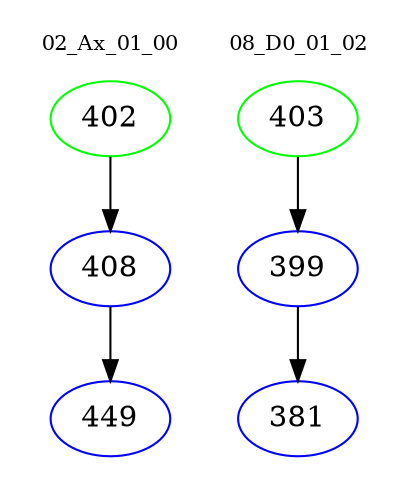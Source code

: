 digraph{
subgraph cluster_0 {
color = white
label = "02_Ax_01_00";
fontsize=10;
T0_402 [label="402", color="green"]
T0_402 -> T0_408 [color="black"]
T0_408 [label="408", color="blue"]
T0_408 -> T0_449 [color="black"]
T0_449 [label="449", color="blue"]
}
subgraph cluster_1 {
color = white
label = "08_D0_01_02";
fontsize=10;
T1_403 [label="403", color="green"]
T1_403 -> T1_399 [color="black"]
T1_399 [label="399", color="blue"]
T1_399 -> T1_381 [color="black"]
T1_381 [label="381", color="blue"]
}
}
